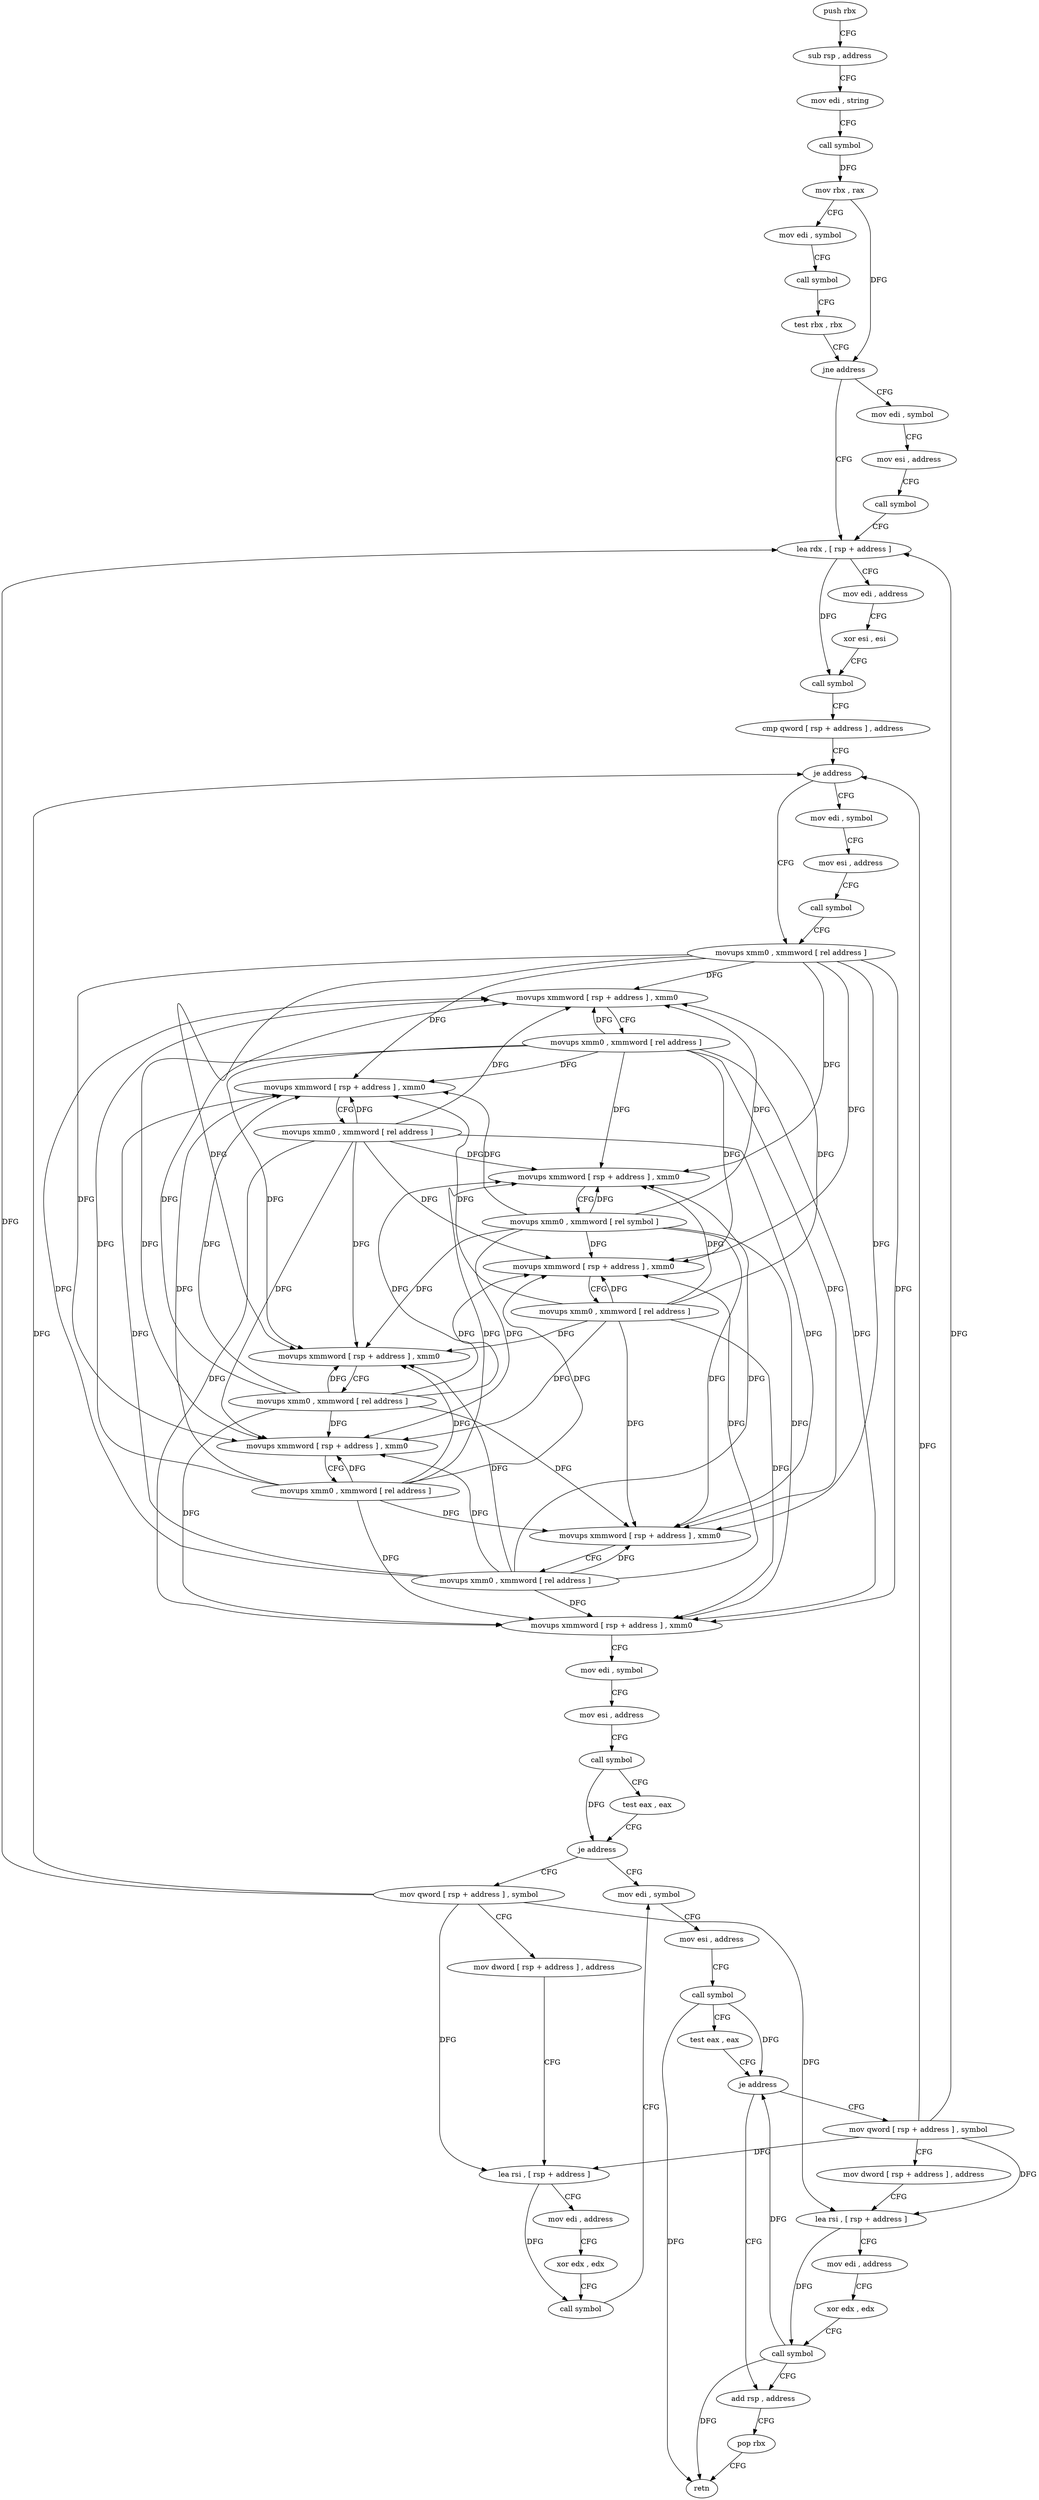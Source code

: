 digraph "func" {
"4204336" [label = "push rbx" ]
"4204337" [label = "sub rsp , address" ]
"4204344" [label = "mov edi , string" ]
"4204349" [label = "call symbol" ]
"4204354" [label = "mov rbx , rax" ]
"4204357" [label = "mov edi , symbol" ]
"4204362" [label = "call symbol" ]
"4204367" [label = "test rbx , rbx" ]
"4204370" [label = "jne address" ]
"4204387" [label = "lea rdx , [ rsp + address ]" ]
"4204372" [label = "mov edi , symbol" ]
"4204392" [label = "mov edi , address" ]
"4204397" [label = "xor esi , esi" ]
"4204399" [label = "call symbol" ]
"4204404" [label = "cmp qword [ rsp + address ] , address" ]
"4204410" [label = "je address" ]
"4204427" [label = "movups xmm0 , xmmword [ rel address ]" ]
"4204412" [label = "mov edi , symbol" ]
"4204377" [label = "mov esi , address" ]
"4204382" [label = "call symbol" ]
"4204434" [label = "movups xmmword [ rsp + address ] , xmm0" ]
"4204442" [label = "movups xmm0 , xmmword [ rel address ]" ]
"4204449" [label = "movups xmmword [ rsp + address ] , xmm0" ]
"4204454" [label = "movups xmm0 , xmmword [ rel address ]" ]
"4204461" [label = "movups xmmword [ rsp + address ] , xmm0" ]
"4204466" [label = "movups xmm0 , xmmword [ rel address ]" ]
"4204473" [label = "movups xmmword [ rsp + address ] , xmm0" ]
"4204478" [label = "movups xmm0 , xmmword [ rel address ]" ]
"4204485" [label = "movups xmmword [ rsp + address ] , xmm0" ]
"4204490" [label = "movups xmm0 , xmmword [ rel address ]" ]
"4204497" [label = "movups xmmword [ rsp + address ] , xmm0" ]
"4204502" [label = "movups xmm0 , xmmword [ rel address ]" ]
"4204509" [label = "movups xmmword [ rsp + address ] , xmm0" ]
"4204514" [label = "movups xmm0 , xmmword [ rel symbol ]" ]
"4204521" [label = "movups xmmword [ rsp + address ] , xmm0" ]
"4204526" [label = "mov edi , symbol" ]
"4204531" [label = "mov esi , address" ]
"4204536" [label = "call symbol" ]
"4204541" [label = "test eax , eax" ]
"4204543" [label = "je address" ]
"4204582" [label = "mov edi , symbol" ]
"4204545" [label = "mov qword [ rsp + address ] , symbol" ]
"4204417" [label = "mov esi , address" ]
"4204422" [label = "call symbol" ]
"4204587" [label = "mov esi , address" ]
"4204592" [label = "call symbol" ]
"4204597" [label = "test eax , eax" ]
"4204599" [label = "je address" ]
"4204638" [label = "add rsp , address" ]
"4204601" [label = "mov qword [ rsp + address ] , symbol" ]
"4204554" [label = "mov dword [ rsp + address ] , address" ]
"4204565" [label = "lea rsi , [ rsp + address ]" ]
"4204570" [label = "mov edi , address" ]
"4204575" [label = "xor edx , edx" ]
"4204577" [label = "call symbol" ]
"4204645" [label = "pop rbx" ]
"4204646" [label = "retn" ]
"4204610" [label = "mov dword [ rsp + address ] , address" ]
"4204621" [label = "lea rsi , [ rsp + address ]" ]
"4204626" [label = "mov edi , address" ]
"4204631" [label = "xor edx , edx" ]
"4204633" [label = "call symbol" ]
"4204336" -> "4204337" [ label = "CFG" ]
"4204337" -> "4204344" [ label = "CFG" ]
"4204344" -> "4204349" [ label = "CFG" ]
"4204349" -> "4204354" [ label = "DFG" ]
"4204354" -> "4204357" [ label = "CFG" ]
"4204354" -> "4204370" [ label = "DFG" ]
"4204357" -> "4204362" [ label = "CFG" ]
"4204362" -> "4204367" [ label = "CFG" ]
"4204367" -> "4204370" [ label = "CFG" ]
"4204370" -> "4204387" [ label = "CFG" ]
"4204370" -> "4204372" [ label = "CFG" ]
"4204387" -> "4204392" [ label = "CFG" ]
"4204387" -> "4204399" [ label = "DFG" ]
"4204372" -> "4204377" [ label = "CFG" ]
"4204392" -> "4204397" [ label = "CFG" ]
"4204397" -> "4204399" [ label = "CFG" ]
"4204399" -> "4204404" [ label = "CFG" ]
"4204404" -> "4204410" [ label = "CFG" ]
"4204410" -> "4204427" [ label = "CFG" ]
"4204410" -> "4204412" [ label = "CFG" ]
"4204427" -> "4204434" [ label = "DFG" ]
"4204427" -> "4204449" [ label = "DFG" ]
"4204427" -> "4204461" [ label = "DFG" ]
"4204427" -> "4204473" [ label = "DFG" ]
"4204427" -> "4204485" [ label = "DFG" ]
"4204427" -> "4204497" [ label = "DFG" ]
"4204427" -> "4204509" [ label = "DFG" ]
"4204427" -> "4204521" [ label = "DFG" ]
"4204412" -> "4204417" [ label = "CFG" ]
"4204377" -> "4204382" [ label = "CFG" ]
"4204382" -> "4204387" [ label = "CFG" ]
"4204434" -> "4204442" [ label = "CFG" ]
"4204442" -> "4204449" [ label = "DFG" ]
"4204442" -> "4204434" [ label = "DFG" ]
"4204442" -> "4204461" [ label = "DFG" ]
"4204442" -> "4204473" [ label = "DFG" ]
"4204442" -> "4204485" [ label = "DFG" ]
"4204442" -> "4204497" [ label = "DFG" ]
"4204442" -> "4204509" [ label = "DFG" ]
"4204442" -> "4204521" [ label = "DFG" ]
"4204449" -> "4204454" [ label = "CFG" ]
"4204454" -> "4204461" [ label = "DFG" ]
"4204454" -> "4204434" [ label = "DFG" ]
"4204454" -> "4204449" [ label = "DFG" ]
"4204454" -> "4204473" [ label = "DFG" ]
"4204454" -> "4204485" [ label = "DFG" ]
"4204454" -> "4204497" [ label = "DFG" ]
"4204454" -> "4204509" [ label = "DFG" ]
"4204454" -> "4204521" [ label = "DFG" ]
"4204461" -> "4204466" [ label = "CFG" ]
"4204466" -> "4204473" [ label = "DFG" ]
"4204466" -> "4204434" [ label = "DFG" ]
"4204466" -> "4204449" [ label = "DFG" ]
"4204466" -> "4204461" [ label = "DFG" ]
"4204466" -> "4204485" [ label = "DFG" ]
"4204466" -> "4204497" [ label = "DFG" ]
"4204466" -> "4204509" [ label = "DFG" ]
"4204466" -> "4204521" [ label = "DFG" ]
"4204473" -> "4204478" [ label = "CFG" ]
"4204478" -> "4204485" [ label = "DFG" ]
"4204478" -> "4204434" [ label = "DFG" ]
"4204478" -> "4204449" [ label = "DFG" ]
"4204478" -> "4204461" [ label = "DFG" ]
"4204478" -> "4204473" [ label = "DFG" ]
"4204478" -> "4204497" [ label = "DFG" ]
"4204478" -> "4204509" [ label = "DFG" ]
"4204478" -> "4204521" [ label = "DFG" ]
"4204485" -> "4204490" [ label = "CFG" ]
"4204490" -> "4204497" [ label = "DFG" ]
"4204490" -> "4204434" [ label = "DFG" ]
"4204490" -> "4204449" [ label = "DFG" ]
"4204490" -> "4204461" [ label = "DFG" ]
"4204490" -> "4204473" [ label = "DFG" ]
"4204490" -> "4204485" [ label = "DFG" ]
"4204490" -> "4204509" [ label = "DFG" ]
"4204490" -> "4204521" [ label = "DFG" ]
"4204497" -> "4204502" [ label = "CFG" ]
"4204502" -> "4204509" [ label = "DFG" ]
"4204502" -> "4204434" [ label = "DFG" ]
"4204502" -> "4204449" [ label = "DFG" ]
"4204502" -> "4204461" [ label = "DFG" ]
"4204502" -> "4204473" [ label = "DFG" ]
"4204502" -> "4204485" [ label = "DFG" ]
"4204502" -> "4204497" [ label = "DFG" ]
"4204502" -> "4204521" [ label = "DFG" ]
"4204509" -> "4204514" [ label = "CFG" ]
"4204514" -> "4204521" [ label = "DFG" ]
"4204514" -> "4204434" [ label = "DFG" ]
"4204514" -> "4204449" [ label = "DFG" ]
"4204514" -> "4204461" [ label = "DFG" ]
"4204514" -> "4204473" [ label = "DFG" ]
"4204514" -> "4204485" [ label = "DFG" ]
"4204514" -> "4204497" [ label = "DFG" ]
"4204514" -> "4204509" [ label = "DFG" ]
"4204521" -> "4204526" [ label = "CFG" ]
"4204526" -> "4204531" [ label = "CFG" ]
"4204531" -> "4204536" [ label = "CFG" ]
"4204536" -> "4204541" [ label = "CFG" ]
"4204536" -> "4204543" [ label = "DFG" ]
"4204541" -> "4204543" [ label = "CFG" ]
"4204543" -> "4204582" [ label = "CFG" ]
"4204543" -> "4204545" [ label = "CFG" ]
"4204582" -> "4204587" [ label = "CFG" ]
"4204545" -> "4204554" [ label = "CFG" ]
"4204545" -> "4204387" [ label = "DFG" ]
"4204545" -> "4204410" [ label = "DFG" ]
"4204545" -> "4204565" [ label = "DFG" ]
"4204545" -> "4204621" [ label = "DFG" ]
"4204417" -> "4204422" [ label = "CFG" ]
"4204422" -> "4204427" [ label = "CFG" ]
"4204587" -> "4204592" [ label = "CFG" ]
"4204592" -> "4204597" [ label = "CFG" ]
"4204592" -> "4204599" [ label = "DFG" ]
"4204592" -> "4204646" [ label = "DFG" ]
"4204597" -> "4204599" [ label = "CFG" ]
"4204599" -> "4204638" [ label = "CFG" ]
"4204599" -> "4204601" [ label = "CFG" ]
"4204638" -> "4204645" [ label = "CFG" ]
"4204601" -> "4204610" [ label = "CFG" ]
"4204601" -> "4204387" [ label = "DFG" ]
"4204601" -> "4204410" [ label = "DFG" ]
"4204601" -> "4204565" [ label = "DFG" ]
"4204601" -> "4204621" [ label = "DFG" ]
"4204554" -> "4204565" [ label = "CFG" ]
"4204565" -> "4204570" [ label = "CFG" ]
"4204565" -> "4204577" [ label = "DFG" ]
"4204570" -> "4204575" [ label = "CFG" ]
"4204575" -> "4204577" [ label = "CFG" ]
"4204577" -> "4204582" [ label = "CFG" ]
"4204645" -> "4204646" [ label = "CFG" ]
"4204610" -> "4204621" [ label = "CFG" ]
"4204621" -> "4204626" [ label = "CFG" ]
"4204621" -> "4204633" [ label = "DFG" ]
"4204626" -> "4204631" [ label = "CFG" ]
"4204631" -> "4204633" [ label = "CFG" ]
"4204633" -> "4204638" [ label = "CFG" ]
"4204633" -> "4204599" [ label = "DFG" ]
"4204633" -> "4204646" [ label = "DFG" ]
}
